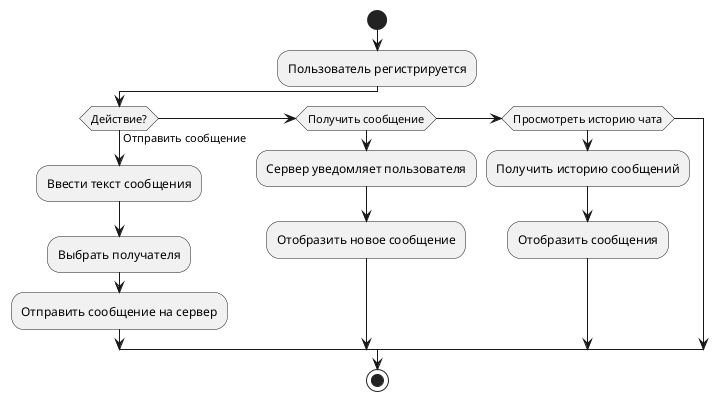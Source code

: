 @startuml
start

:Пользователь регистрируется;
if (Действие?) then (Отправить сообщение)
  :Ввести текст сообщения;
  :Выбрать получателя;
  :Отправить сообщение на сервер;
elseif (Получить сообщение) then
  :Сервер уведомляет пользователя;
  :Отобразить новое сообщение;
elseif (Просмотреть историю чата) then
  :Получить историю сообщений;
  :Отобразить сообщения;
endif

stop

@enduml